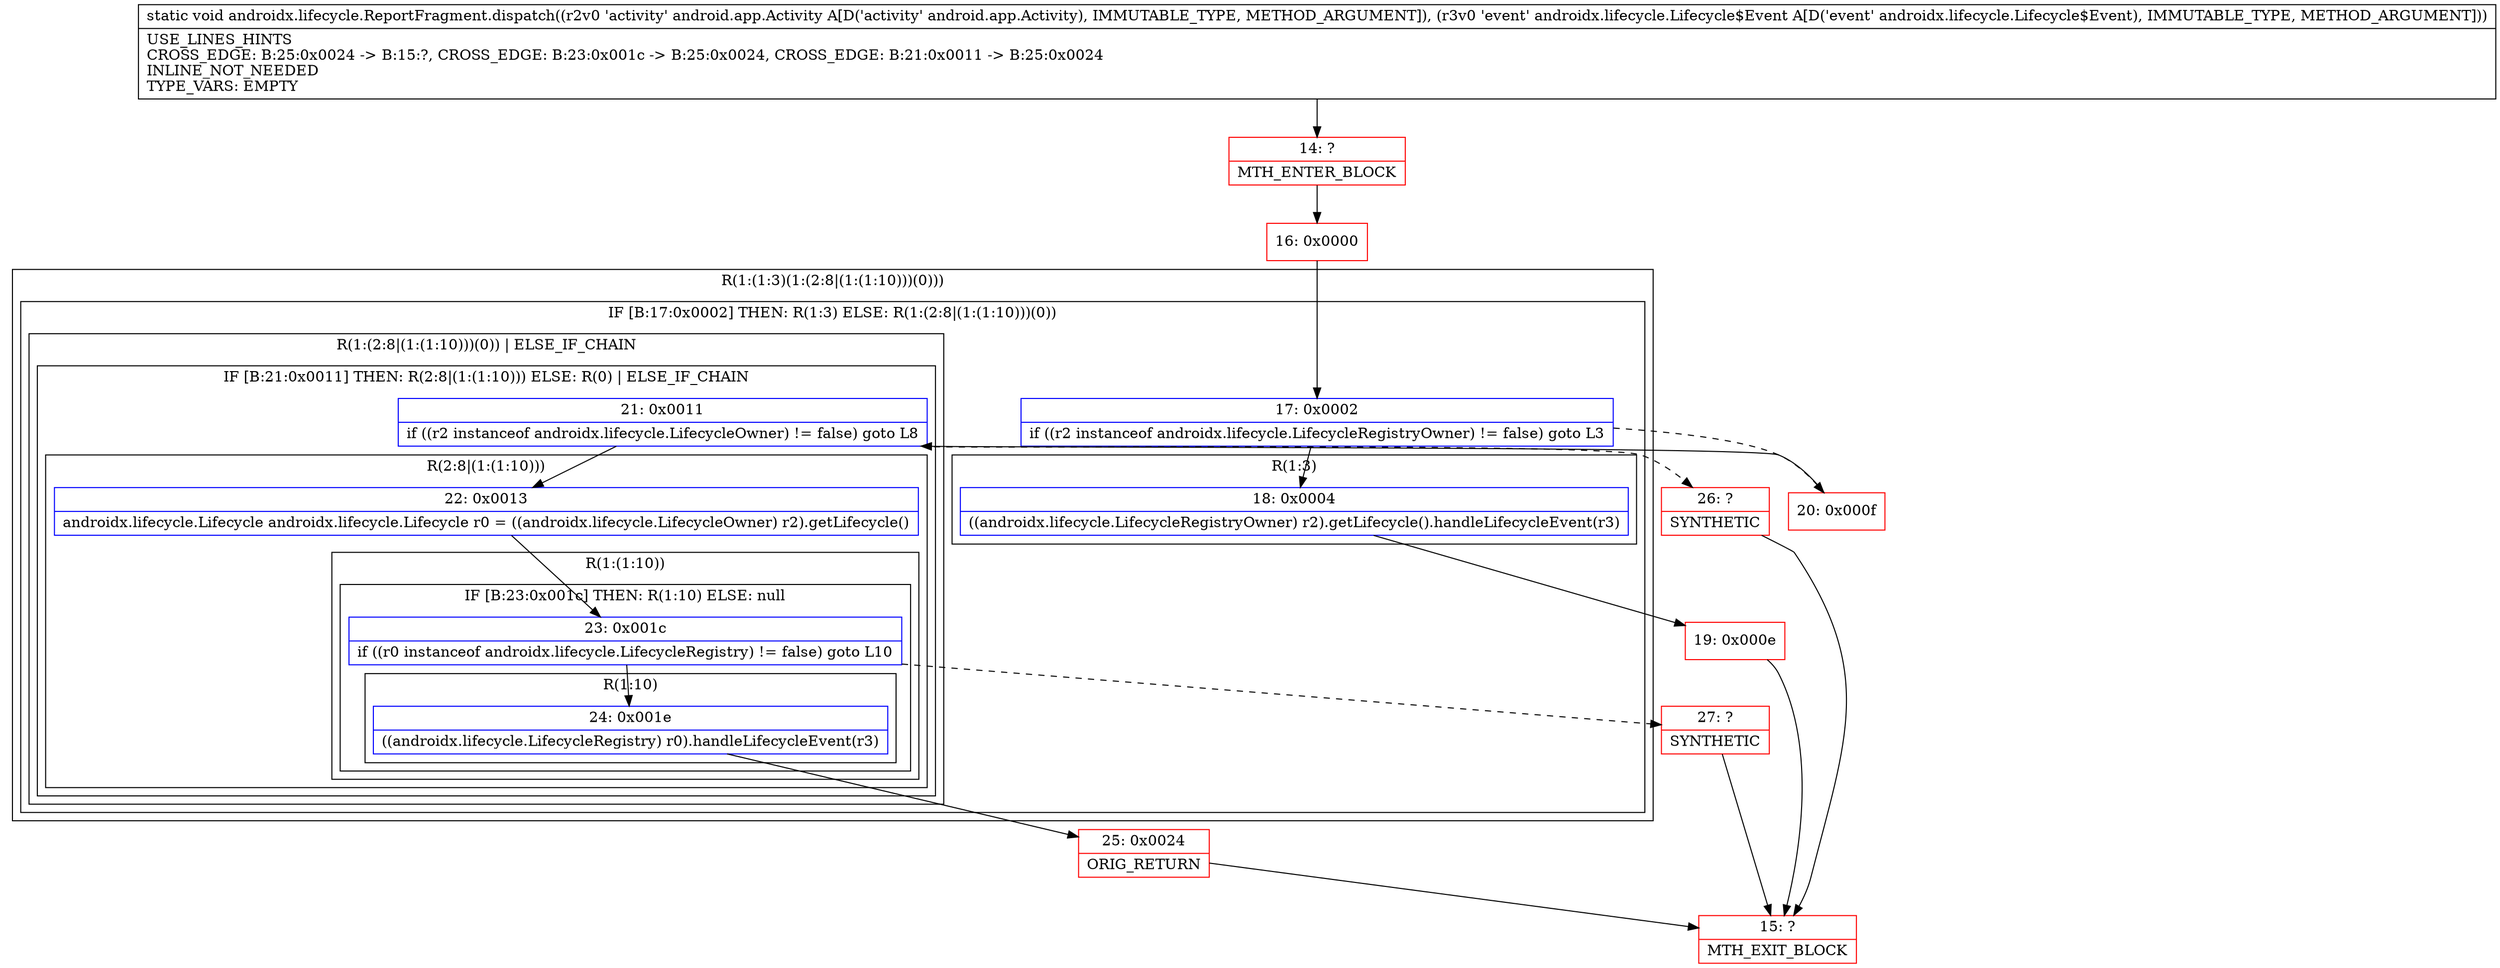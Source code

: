 digraph "CFG forandroidx.lifecycle.ReportFragment.dispatch(Landroid\/app\/Activity;Landroidx\/lifecycle\/Lifecycle$Event;)V" {
subgraph cluster_Region_1678958499 {
label = "R(1:(1:3)(1:(2:8|(1:(1:10)))(0)))";
node [shape=record,color=blue];
subgraph cluster_IfRegion_488476639 {
label = "IF [B:17:0x0002] THEN: R(1:3) ELSE: R(1:(2:8|(1:(1:10)))(0))";
node [shape=record,color=blue];
Node_17 [shape=record,label="{17\:\ 0x0002|if ((r2 instanceof androidx.lifecycle.LifecycleRegistryOwner) != false) goto L3\l}"];
subgraph cluster_Region_1345661316 {
label = "R(1:3)";
node [shape=record,color=blue];
Node_18 [shape=record,label="{18\:\ 0x0004|((androidx.lifecycle.LifecycleRegistryOwner) r2).getLifecycle().handleLifecycleEvent(r3)\l}"];
}
subgraph cluster_Region_1056364622 {
label = "R(1:(2:8|(1:(1:10)))(0)) | ELSE_IF_CHAIN\l";
node [shape=record,color=blue];
subgraph cluster_IfRegion_1282140148 {
label = "IF [B:21:0x0011] THEN: R(2:8|(1:(1:10))) ELSE: R(0) | ELSE_IF_CHAIN\l";
node [shape=record,color=blue];
Node_21 [shape=record,label="{21\:\ 0x0011|if ((r2 instanceof androidx.lifecycle.LifecycleOwner) != false) goto L8\l}"];
subgraph cluster_Region_300110696 {
label = "R(2:8|(1:(1:10)))";
node [shape=record,color=blue];
Node_22 [shape=record,label="{22\:\ 0x0013|androidx.lifecycle.Lifecycle androidx.lifecycle.Lifecycle r0 = ((androidx.lifecycle.LifecycleOwner) r2).getLifecycle()\l}"];
subgraph cluster_Region_1031400145 {
label = "R(1:(1:10))";
node [shape=record,color=blue];
subgraph cluster_IfRegion_1677488293 {
label = "IF [B:23:0x001c] THEN: R(1:10) ELSE: null";
node [shape=record,color=blue];
Node_23 [shape=record,label="{23\:\ 0x001c|if ((r0 instanceof androidx.lifecycle.LifecycleRegistry) != false) goto L10\l}"];
subgraph cluster_Region_870029798 {
label = "R(1:10)";
node [shape=record,color=blue];
Node_24 [shape=record,label="{24\:\ 0x001e|((androidx.lifecycle.LifecycleRegistry) r0).handleLifecycleEvent(r3)\l}"];
}
}
}
}
subgraph cluster_Region_1148816883 {
label = "R(0)";
node [shape=record,color=blue];
}
}
}
}
}
Node_14 [shape=record,color=red,label="{14\:\ ?|MTH_ENTER_BLOCK\l}"];
Node_16 [shape=record,color=red,label="{16\:\ 0x0000}"];
Node_19 [shape=record,color=red,label="{19\:\ 0x000e}"];
Node_15 [shape=record,color=red,label="{15\:\ ?|MTH_EXIT_BLOCK\l}"];
Node_20 [shape=record,color=red,label="{20\:\ 0x000f}"];
Node_25 [shape=record,color=red,label="{25\:\ 0x0024|ORIG_RETURN\l}"];
Node_27 [shape=record,color=red,label="{27\:\ ?|SYNTHETIC\l}"];
Node_26 [shape=record,color=red,label="{26\:\ ?|SYNTHETIC\l}"];
MethodNode[shape=record,label="{static void androidx.lifecycle.ReportFragment.dispatch((r2v0 'activity' android.app.Activity A[D('activity' android.app.Activity), IMMUTABLE_TYPE, METHOD_ARGUMENT]), (r3v0 'event' androidx.lifecycle.Lifecycle$Event A[D('event' androidx.lifecycle.Lifecycle$Event), IMMUTABLE_TYPE, METHOD_ARGUMENT]))  | USE_LINES_HINTS\lCROSS_EDGE: B:25:0x0024 \-\> B:15:?, CROSS_EDGE: B:23:0x001c \-\> B:25:0x0024, CROSS_EDGE: B:21:0x0011 \-\> B:25:0x0024\lINLINE_NOT_NEEDED\lTYPE_VARS: EMPTY\l}"];
MethodNode -> Node_14;Node_17 -> Node_18;
Node_17 -> Node_20[style=dashed];
Node_18 -> Node_19;
Node_21 -> Node_22;
Node_21 -> Node_26[style=dashed];
Node_22 -> Node_23;
Node_23 -> Node_24;
Node_23 -> Node_27[style=dashed];
Node_24 -> Node_25;
Node_14 -> Node_16;
Node_16 -> Node_17;
Node_19 -> Node_15;
Node_20 -> Node_21;
Node_25 -> Node_15;
Node_27 -> Node_15;
Node_26 -> Node_15;
}

